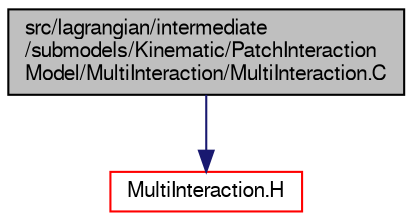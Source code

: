 digraph "src/lagrangian/intermediate/submodels/Kinematic/PatchInteractionModel/MultiInteraction/MultiInteraction.C"
{
  bgcolor="transparent";
  edge [fontname="FreeSans",fontsize="10",labelfontname="FreeSans",labelfontsize="10"];
  node [fontname="FreeSans",fontsize="10",shape=record];
  Node0 [label="src/lagrangian/intermediate\l/submodels/Kinematic/PatchInteraction\lModel/MultiInteraction/MultiInteraction.C",height=0.2,width=0.4,color="black", fillcolor="grey75", style="filled", fontcolor="black"];
  Node0 -> Node1 [color="midnightblue",fontsize="10",style="solid",fontname="FreeSans"];
  Node1 [label="MultiInteraction.H",height=0.2,width=0.4,color="red",URL="$a05945.html"];
}
